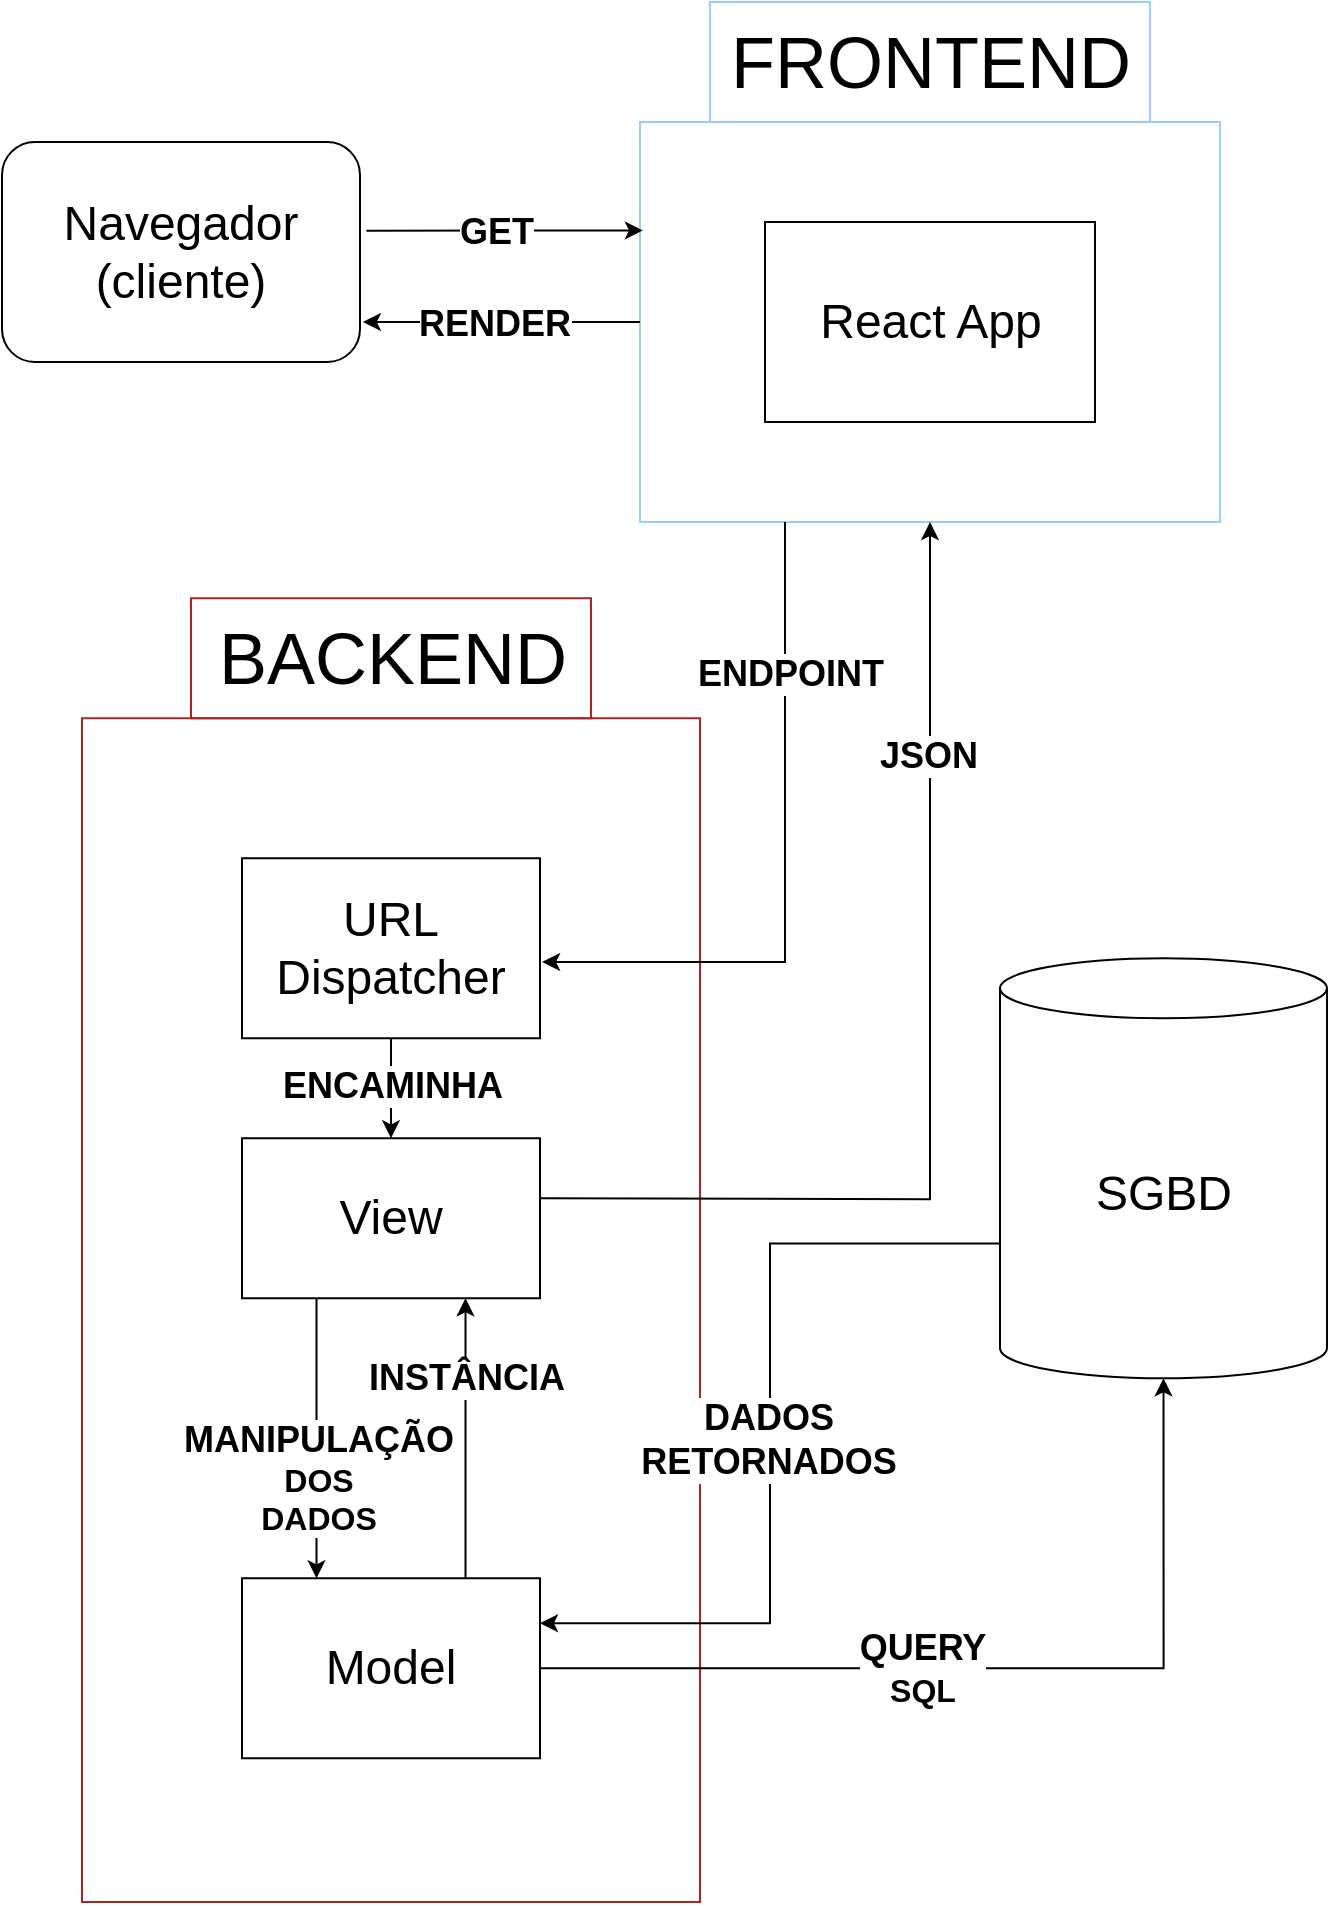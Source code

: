 <mxfile version="26.2.10">
  <diagram name="Página-1" id="sNgQ-cvLtitT4OdrptVm">
    <mxGraphModel dx="1623" dy="871" grid="1" gridSize="10" guides="1" tooltips="1" connect="1" arrows="1" fold="1" page="1" pageScale="1" pageWidth="827" pageHeight="1169" math="0" shadow="0">
      <root>
        <mxCell id="0" />
        <mxCell id="1" parent="0" />
        <mxCell id="4GyXXm9jP4rBRCgJYrOC-59" value="" style="rounded=0;whiteSpace=wrap;html=1;strokeColor=#AC2525;" parent="1" vertex="1">
          <mxGeometry x="120" y="438.13" width="309" height="591.87" as="geometry" />
        </mxCell>
        <mxCell id="4GyXXm9jP4rBRCgJYrOC-11" value="" style="rounded=0;whiteSpace=wrap;html=1;strokeColor=#99CCFF;" parent="1" vertex="1">
          <mxGeometry x="399" y="140" width="290" height="200" as="geometry" />
        </mxCell>
        <mxCell id="4GyXXm9jP4rBRCgJYrOC-5" value="&lt;span style=&quot;font-size: 24px;&quot;&gt;Navegador (cliente)&lt;/span&gt;" style="rounded=1;whiteSpace=wrap;html=1;" parent="1" vertex="1">
          <mxGeometry x="80" y="150" width="179" height="110" as="geometry" />
        </mxCell>
        <mxCell id="4GyXXm9jP4rBRCgJYrOC-6" value="&lt;font style=&quot;font-size: 24px;&quot;&gt;React App&lt;/font&gt;" style="rounded=0;whiteSpace=wrap;html=1;" parent="1" vertex="1">
          <mxGeometry x="461.5" y="190" width="165" height="100" as="geometry" />
        </mxCell>
        <mxCell id="4GyXXm9jP4rBRCgJYrOC-49" style="edgeStyle=orthogonalEdgeStyle;rounded=0;orthogonalLoop=1;jettySize=auto;html=1;exitX=0.5;exitY=1;exitDx=0;exitDy=0;entryX=0.5;entryY=0;entryDx=0;entryDy=0;" parent="1" source="4GyXXm9jP4rBRCgJYrOC-7" target="4GyXXm9jP4rBRCgJYrOC-8" edge="1">
          <mxGeometry relative="1" as="geometry" />
        </mxCell>
        <mxCell id="4GyXXm9jP4rBRCgJYrOC-50" value="&lt;font style=&quot;font-size: 18px;&quot;&gt;ENCAMINHA&lt;/font&gt;" style="edgeLabel;html=1;align=center;verticalAlign=middle;resizable=0;points=[];fontStyle=1" parent="4GyXXm9jP4rBRCgJYrOC-49" vertex="1" connectable="0">
          <mxGeometry x="-0.343" y="-4" relative="1" as="geometry">
            <mxPoint x="4" y="7" as="offset" />
          </mxGeometry>
        </mxCell>
        <mxCell id="4GyXXm9jP4rBRCgJYrOC-7" value="&lt;font style=&quot;font-size: 24px;&quot;&gt;URL Dispatcher&lt;/font&gt;" style="rounded=0;whiteSpace=wrap;html=1;fontStyle=0" parent="1" vertex="1">
          <mxGeometry x="200" y="508.13" width="149" height="90" as="geometry" />
        </mxCell>
        <mxCell id="4GyXXm9jP4rBRCgJYrOC-34" style="edgeStyle=orthogonalEdgeStyle;rounded=0;orthogonalLoop=1;jettySize=auto;html=1;exitX=0.25;exitY=1;exitDx=0;exitDy=0;entryX=0.25;entryY=0;entryDx=0;entryDy=0;" parent="1" source="4GyXXm9jP4rBRCgJYrOC-8" target="4GyXXm9jP4rBRCgJYrOC-9" edge="1">
          <mxGeometry relative="1" as="geometry" />
        </mxCell>
        <mxCell id="4GyXXm9jP4rBRCgJYrOC-37" value="&lt;font style=&quot;font-size: 18px;&quot;&gt;MANIPULAÇÃO&lt;/font&gt;&lt;div&gt;&lt;font size=&quot;3&quot;&gt;DOS&lt;/font&gt;&lt;/div&gt;&lt;div&gt;&lt;font size=&quot;3&quot;&gt;DADOS&lt;/font&gt;&lt;/div&gt;" style="edgeLabel;html=1;align=center;verticalAlign=middle;resizable=0;points=[];fontStyle=1" parent="4GyXXm9jP4rBRCgJYrOC-34" vertex="1" connectable="0">
          <mxGeometry x="-0.313" relative="1" as="geometry">
            <mxPoint y="42" as="offset" />
          </mxGeometry>
        </mxCell>
        <mxCell id="4GyXXm9jP4rBRCgJYrOC-57" style="edgeStyle=orthogonalEdgeStyle;rounded=0;orthogonalLoop=1;jettySize=auto;html=1;entryX=0.5;entryY=1;entryDx=0;entryDy=0;" parent="1" target="4GyXXm9jP4rBRCgJYrOC-11" edge="1">
          <mxGeometry relative="1" as="geometry">
            <mxPoint x="540.84" y="411.53" as="targetPoint" />
            <mxPoint x="349" y="678.13" as="sourcePoint" />
          </mxGeometry>
        </mxCell>
        <mxCell id="4GyXXm9jP4rBRCgJYrOC-58" value="&lt;font style=&quot;font-size: 18px;&quot;&gt;JSON&lt;/font&gt;" style="edgeLabel;html=1;align=center;verticalAlign=middle;resizable=0;points=[];fontStyle=1" parent="4GyXXm9jP4rBRCgJYrOC-57" vertex="1" connectable="0">
          <mxGeometry x="0.561" y="1" relative="1" as="geometry">
            <mxPoint as="offset" />
          </mxGeometry>
        </mxCell>
        <mxCell id="4GyXXm9jP4rBRCgJYrOC-8" value="&lt;font style=&quot;font-size: 24px;&quot;&gt;View&lt;/font&gt;" style="rounded=0;whiteSpace=wrap;html=1;" parent="1" vertex="1">
          <mxGeometry x="200" y="648.13" width="149" height="80" as="geometry" />
        </mxCell>
        <mxCell id="4GyXXm9jP4rBRCgJYrOC-36" style="edgeStyle=orthogonalEdgeStyle;rounded=0;orthogonalLoop=1;jettySize=auto;html=1;exitX=0.75;exitY=0;exitDx=0;exitDy=0;entryX=0.75;entryY=1;entryDx=0;entryDy=0;" parent="1" source="4GyXXm9jP4rBRCgJYrOC-9" target="4GyXXm9jP4rBRCgJYrOC-8" edge="1">
          <mxGeometry relative="1" as="geometry" />
        </mxCell>
        <mxCell id="4GyXXm9jP4rBRCgJYrOC-38" value="&lt;font style=&quot;font-size: 18px;&quot;&gt;INSTÂNCIA&lt;/font&gt;" style="edgeLabel;html=1;align=center;verticalAlign=middle;resizable=0;points=[];fontStyle=1" parent="4GyXXm9jP4rBRCgJYrOC-36" vertex="1" connectable="0">
          <mxGeometry x="0.427" relative="1" as="geometry">
            <mxPoint as="offset" />
          </mxGeometry>
        </mxCell>
        <mxCell id="4GyXXm9jP4rBRCgJYrOC-9" value="&lt;font style=&quot;font-size: 24px;&quot;&gt;Model&lt;/font&gt;" style="rounded=0;whiteSpace=wrap;html=1;" parent="1" vertex="1">
          <mxGeometry x="200" y="868.13" width="149" height="90" as="geometry" />
        </mxCell>
        <mxCell id="4GyXXm9jP4rBRCgJYrOC-54" style="edgeStyle=orthogonalEdgeStyle;rounded=0;orthogonalLoop=1;jettySize=auto;html=1;exitX=-0.002;exitY=0.679;exitDx=0;exitDy=0;exitPerimeter=0;entryX=1;entryY=0.25;entryDx=0;entryDy=0;" parent="1" source="4GyXXm9jP4rBRCgJYrOC-10" target="4GyXXm9jP4rBRCgJYrOC-9" edge="1">
          <mxGeometry relative="1" as="geometry" />
        </mxCell>
        <mxCell id="4GyXXm9jP4rBRCgJYrOC-67" value="&lt;span style=&quot;font-size: 18px;&quot;&gt;DADOS&lt;/span&gt;&lt;div&gt;&lt;span style=&quot;font-size: 18px;&quot;&gt;RETORNADOS&lt;/span&gt;&lt;/div&gt;" style="edgeLabel;html=1;align=center;verticalAlign=middle;resizable=0;points=[];fontStyle=1" parent="4GyXXm9jP4rBRCgJYrOC-54" vertex="1" connectable="0">
          <mxGeometry x="0.079" y="-1" relative="1" as="geometry">
            <mxPoint y="-14" as="offset" />
          </mxGeometry>
        </mxCell>
        <mxCell id="4GyXXm9jP4rBRCgJYrOC-10" value="&lt;font style=&quot;font-size: 24px;&quot;&gt;SGBD&lt;/font&gt;" style="shape=cylinder3;whiteSpace=wrap;html=1;boundedLbl=1;backgroundOutline=1;size=15;" parent="1" vertex="1">
          <mxGeometry x="579" y="558.13" width="163.5" height="210" as="geometry" />
        </mxCell>
        <mxCell id="4GyXXm9jP4rBRCgJYrOC-12" value="&lt;font style=&quot;font-size: 36px;&quot;&gt;FRONTEND&lt;/font&gt;" style="text;html=1;align=center;verticalAlign=middle;resizable=0;points=[];autosize=1;strokeColor=#99CCFF;fillColor=none;" parent="1" vertex="1">
          <mxGeometry x="434" y="80" width="220" height="60" as="geometry" />
        </mxCell>
        <mxCell id="4GyXXm9jP4rBRCgJYrOC-51" style="edgeStyle=orthogonalEdgeStyle;rounded=0;orthogonalLoop=1;jettySize=auto;html=1;entryX=0.5;entryY=1;entryDx=0;entryDy=0;entryPerimeter=0;" parent="1" source="4GyXXm9jP4rBRCgJYrOC-9" target="4GyXXm9jP4rBRCgJYrOC-10" edge="1">
          <mxGeometry relative="1" as="geometry" />
        </mxCell>
        <mxCell id="4GyXXm9jP4rBRCgJYrOC-53" value="&lt;font style=&quot;font-size: 18px;&quot;&gt;QUERY&lt;/font&gt;&lt;div&gt;&lt;font size=&quot;3&quot;&gt;SQL&lt;/font&gt;&lt;/div&gt;" style="edgeLabel;html=1;align=center;verticalAlign=middle;resizable=0;points=[];fontStyle=1" parent="4GyXXm9jP4rBRCgJYrOC-51" vertex="1" connectable="0">
          <mxGeometry x="-0.427" y="1" relative="1" as="geometry">
            <mxPoint x="60" y="1" as="offset" />
          </mxGeometry>
        </mxCell>
        <mxCell id="4GyXXm9jP4rBRCgJYrOC-62" style="edgeStyle=orthogonalEdgeStyle;rounded=0;orthogonalLoop=1;jettySize=auto;html=1;entryX=0.005;entryY=0.271;entryDx=0;entryDy=0;entryPerimeter=0;exitX=1.018;exitY=0.403;exitDx=0;exitDy=0;exitPerimeter=0;" parent="1" source="4GyXXm9jP4rBRCgJYrOC-5" target="4GyXXm9jP4rBRCgJYrOC-11" edge="1">
          <mxGeometry relative="1" as="geometry" />
        </mxCell>
        <mxCell id="4GyXXm9jP4rBRCgJYrOC-63" value="&lt;font style=&quot;font-size: 18px;&quot;&gt;GET&lt;/font&gt;" style="edgeLabel;html=1;align=center;verticalAlign=middle;resizable=0;points=[];fontStyle=1" parent="4GyXXm9jP4rBRCgJYrOC-62" vertex="1" connectable="0">
          <mxGeometry x="-0.068" relative="1" as="geometry">
            <mxPoint as="offset" />
          </mxGeometry>
        </mxCell>
        <mxCell id="4GyXXm9jP4rBRCgJYrOC-65" style="edgeStyle=orthogonalEdgeStyle;rounded=0;orthogonalLoop=1;jettySize=auto;html=1;entryX=1.008;entryY=0.818;entryDx=0;entryDy=0;entryPerimeter=0;" parent="1" source="4GyXXm9jP4rBRCgJYrOC-11" target="4GyXXm9jP4rBRCgJYrOC-5" edge="1">
          <mxGeometry relative="1" as="geometry" />
        </mxCell>
        <mxCell id="4GyXXm9jP4rBRCgJYrOC-66" value="&lt;font style=&quot;font-size: 18px;&quot;&gt;RENDER&lt;/font&gt;" style="edgeLabel;html=1;align=center;verticalAlign=middle;resizable=0;points=[];fontStyle=1" parent="4GyXXm9jP4rBRCgJYrOC-65" vertex="1" connectable="0">
          <mxGeometry x="0.06" y="1" relative="1" as="geometry">
            <mxPoint as="offset" />
          </mxGeometry>
        </mxCell>
        <mxCell id="4GyXXm9jP4rBRCgJYrOC-70" value="&lt;span style=&quot;font-size: 36px;&quot;&gt;BACKEND&lt;/span&gt;" style="text;html=1;align=center;verticalAlign=middle;resizable=0;points=[];autosize=1;strokeColor=#AC2525;fillColor=none;" parent="1" vertex="1">
          <mxGeometry x="174.5" y="378.13" width="200" height="60" as="geometry" />
        </mxCell>
        <mxCell id="lrAKQ62q8BcIqRZDeFHq-1" style="edgeStyle=orthogonalEdgeStyle;rounded=0;orthogonalLoop=1;jettySize=auto;html=1;exitX=0.25;exitY=1;exitDx=0;exitDy=0;entryX=1.007;entryY=0.576;entryDx=0;entryDy=0;entryPerimeter=0;" edge="1" parent="1" source="4GyXXm9jP4rBRCgJYrOC-11" target="4GyXXm9jP4rBRCgJYrOC-7">
          <mxGeometry relative="1" as="geometry" />
        </mxCell>
        <mxCell id="lrAKQ62q8BcIqRZDeFHq-4" value="&lt;font style=&quot;font-size: 18px;&quot;&gt;ENDPOINT&lt;/font&gt;" style="edgeLabel;html=1;align=center;verticalAlign=middle;resizable=0;points=[];fontStyle=1" vertex="1" connectable="0" parent="lrAKQ62q8BcIqRZDeFHq-1">
          <mxGeometry x="-0.556" y="2" relative="1" as="geometry">
            <mxPoint as="offset" />
          </mxGeometry>
        </mxCell>
      </root>
    </mxGraphModel>
  </diagram>
</mxfile>
